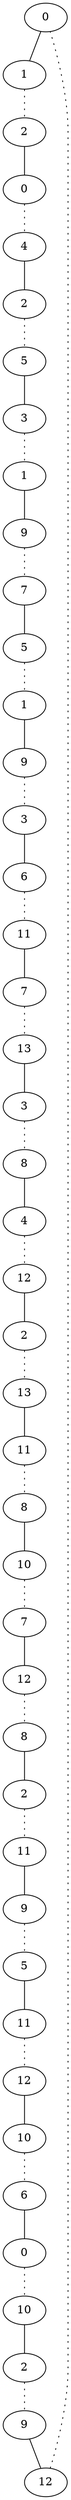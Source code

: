 graph {
a0 -- a1;
a1 -- a2 [style=dotted];
a2 -- a3;
a3 -- a4 [style=dotted];
a4 -- a5;
a5 -- a6 [style=dotted];
a6 -- a7;
a7 -- a8 [style=dotted];
a8 -- a9;
a9 -- a10 [style=dotted];
a10 -- a11;
a11 -- a12 [style=dotted];
a12 -- a13;
a13 -- a14 [style=dotted];
a14 -- a15;
a15 -- a16 [style=dotted];
a16 -- a17;
a17 -- a18 [style=dotted];
a18 -- a19;
a19 -- a20 [style=dotted];
a20 -- a21;
a21 -- a22 [style=dotted];
a22 -- a23;
a23 -- a24 [style=dotted];
a24 -- a25;
a25 -- a26 [style=dotted];
a26 -- a27;
a27 -- a28 [style=dotted];
a28 -- a29;
a29 -- a30 [style=dotted];
a30 -- a31;
a31 -- a32 [style=dotted];
a32 -- a33;
a33 -- a34 [style=dotted];
a34 -- a35;
a35 -- a36 [style=dotted];
a36 -- a37;
a37 -- a38 [style=dotted];
a38 -- a39;
a39 -- a40 [style=dotted];
a40 -- a41;
a41 -- a42 [style=dotted];
a42 -- a43;
a43 -- a0 [style=dotted];
a0[label=0];
a1[label=1];
a2[label=2];
a3[label=0];
a4[label=4];
a5[label=2];
a6[label=5];
a7[label=3];
a8[label=1];
a9[label=9];
a10[label=7];
a11[label=5];
a12[label=1];
a13[label=9];
a14[label=3];
a15[label=6];
a16[label=11];
a17[label=7];
a18[label=13];
a19[label=3];
a20[label=8];
a21[label=4];
a22[label=12];
a23[label=2];
a24[label=13];
a25[label=11];
a26[label=8];
a27[label=10];
a28[label=7];
a29[label=12];
a30[label=8];
a31[label=2];
a32[label=11];
a33[label=9];
a34[label=5];
a35[label=11];
a36[label=12];
a37[label=10];
a38[label=6];
a39[label=0];
a40[label=10];
a41[label=2];
a42[label=9];
a43[label=12];
}
